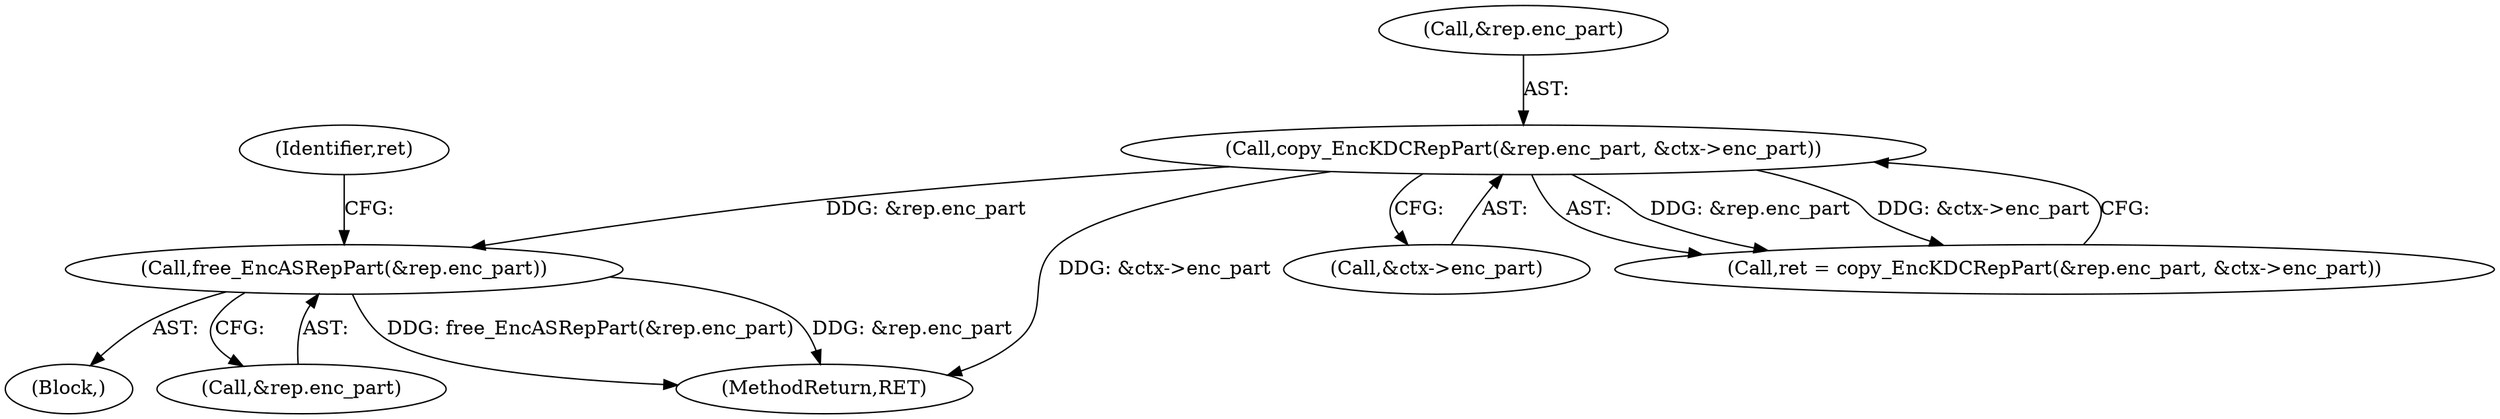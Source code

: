 digraph "0_heimdal_2f7f3d9960aa6ea21358bdf3687cee5149aa35cf@API" {
"1000491" [label="(Call,free_EncASRepPart(&rep.enc_part))"];
"1000459" [label="(Call,copy_EncKDCRepPart(&rep.enc_part, &ctx->enc_part))"];
"1000464" [label="(Call,&ctx->enc_part)"];
"1000491" [label="(Call,free_EncASRepPart(&rep.enc_part))"];
"1000460" [label="(Call,&rep.enc_part)"];
"1000237" [label="(Block,)"];
"1000497" [label="(Identifier,ret)"];
"1000492" [label="(Call,&rep.enc_part)"];
"1000459" [label="(Call,copy_EncKDCRepPart(&rep.enc_part, &ctx->enc_part))"];
"1001119" [label="(MethodReturn,RET)"];
"1000457" [label="(Call,ret = copy_EncKDCRepPart(&rep.enc_part, &ctx->enc_part))"];
"1000491" -> "1000237"  [label="AST: "];
"1000491" -> "1000492"  [label="CFG: "];
"1000492" -> "1000491"  [label="AST: "];
"1000497" -> "1000491"  [label="CFG: "];
"1000491" -> "1001119"  [label="DDG: free_EncASRepPart(&rep.enc_part)"];
"1000491" -> "1001119"  [label="DDG: &rep.enc_part"];
"1000459" -> "1000491"  [label="DDG: &rep.enc_part"];
"1000459" -> "1000457"  [label="AST: "];
"1000459" -> "1000464"  [label="CFG: "];
"1000460" -> "1000459"  [label="AST: "];
"1000464" -> "1000459"  [label="AST: "];
"1000457" -> "1000459"  [label="CFG: "];
"1000459" -> "1001119"  [label="DDG: &ctx->enc_part"];
"1000459" -> "1000457"  [label="DDG: &rep.enc_part"];
"1000459" -> "1000457"  [label="DDG: &ctx->enc_part"];
}
